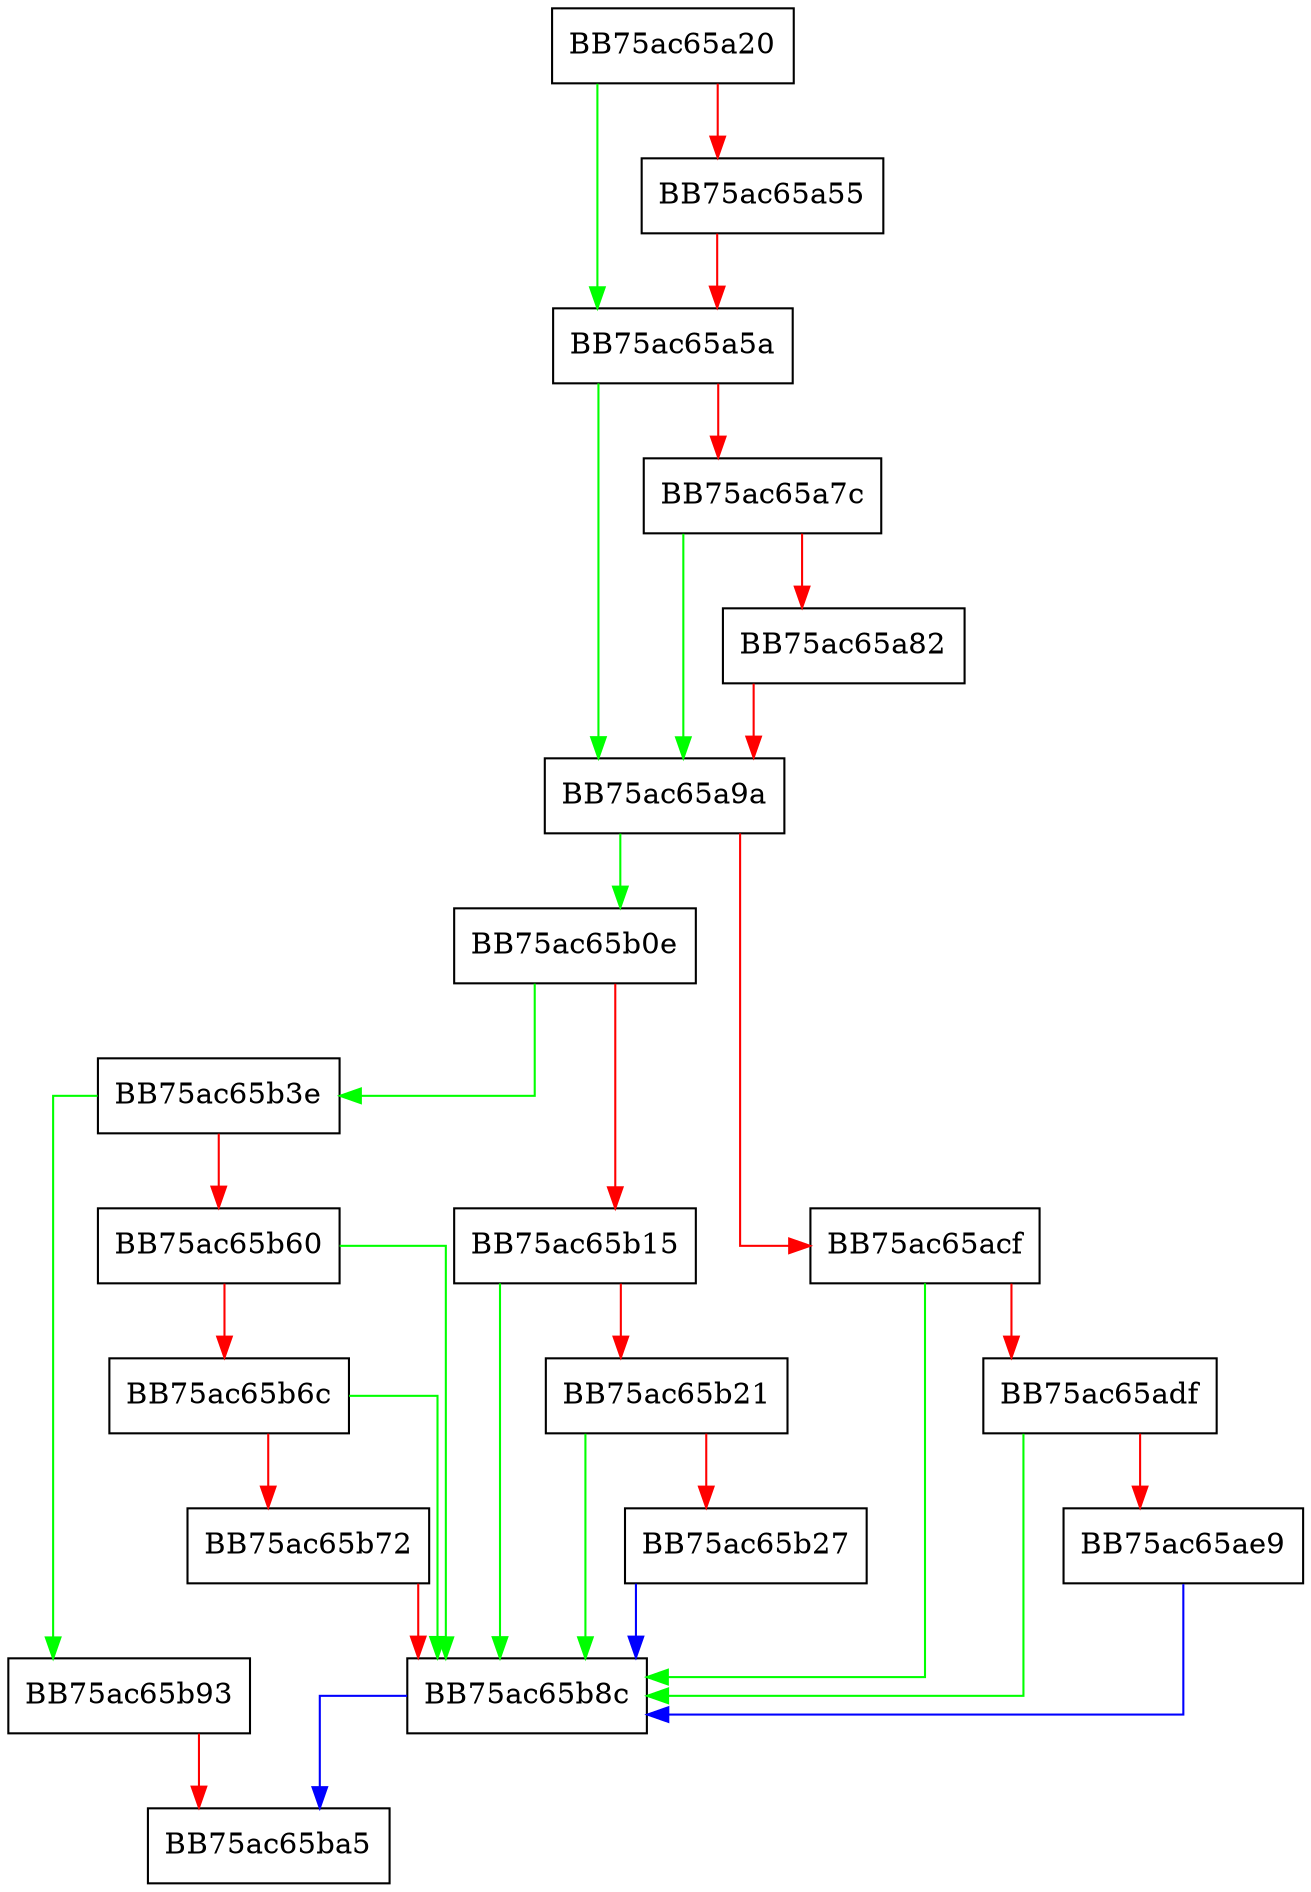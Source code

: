 digraph FindFirst {
  node [shape="box"];
  graph [splines=ortho];
  BB75ac65a20 -> BB75ac65a5a [color="green"];
  BB75ac65a20 -> BB75ac65a55 [color="red"];
  BB75ac65a55 -> BB75ac65a5a [color="red"];
  BB75ac65a5a -> BB75ac65a9a [color="green"];
  BB75ac65a5a -> BB75ac65a7c [color="red"];
  BB75ac65a7c -> BB75ac65a9a [color="green"];
  BB75ac65a7c -> BB75ac65a82 [color="red"];
  BB75ac65a82 -> BB75ac65a9a [color="red"];
  BB75ac65a9a -> BB75ac65b0e [color="green"];
  BB75ac65a9a -> BB75ac65acf [color="red"];
  BB75ac65acf -> BB75ac65b8c [color="green"];
  BB75ac65acf -> BB75ac65adf [color="red"];
  BB75ac65adf -> BB75ac65b8c [color="green"];
  BB75ac65adf -> BB75ac65ae9 [color="red"];
  BB75ac65ae9 -> BB75ac65b8c [color="blue"];
  BB75ac65b0e -> BB75ac65b3e [color="green"];
  BB75ac65b0e -> BB75ac65b15 [color="red"];
  BB75ac65b15 -> BB75ac65b8c [color="green"];
  BB75ac65b15 -> BB75ac65b21 [color="red"];
  BB75ac65b21 -> BB75ac65b8c [color="green"];
  BB75ac65b21 -> BB75ac65b27 [color="red"];
  BB75ac65b27 -> BB75ac65b8c [color="blue"];
  BB75ac65b3e -> BB75ac65b93 [color="green"];
  BB75ac65b3e -> BB75ac65b60 [color="red"];
  BB75ac65b60 -> BB75ac65b8c [color="green"];
  BB75ac65b60 -> BB75ac65b6c [color="red"];
  BB75ac65b6c -> BB75ac65b8c [color="green"];
  BB75ac65b6c -> BB75ac65b72 [color="red"];
  BB75ac65b72 -> BB75ac65b8c [color="red"];
  BB75ac65b8c -> BB75ac65ba5 [color="blue"];
  BB75ac65b93 -> BB75ac65ba5 [color="red"];
}